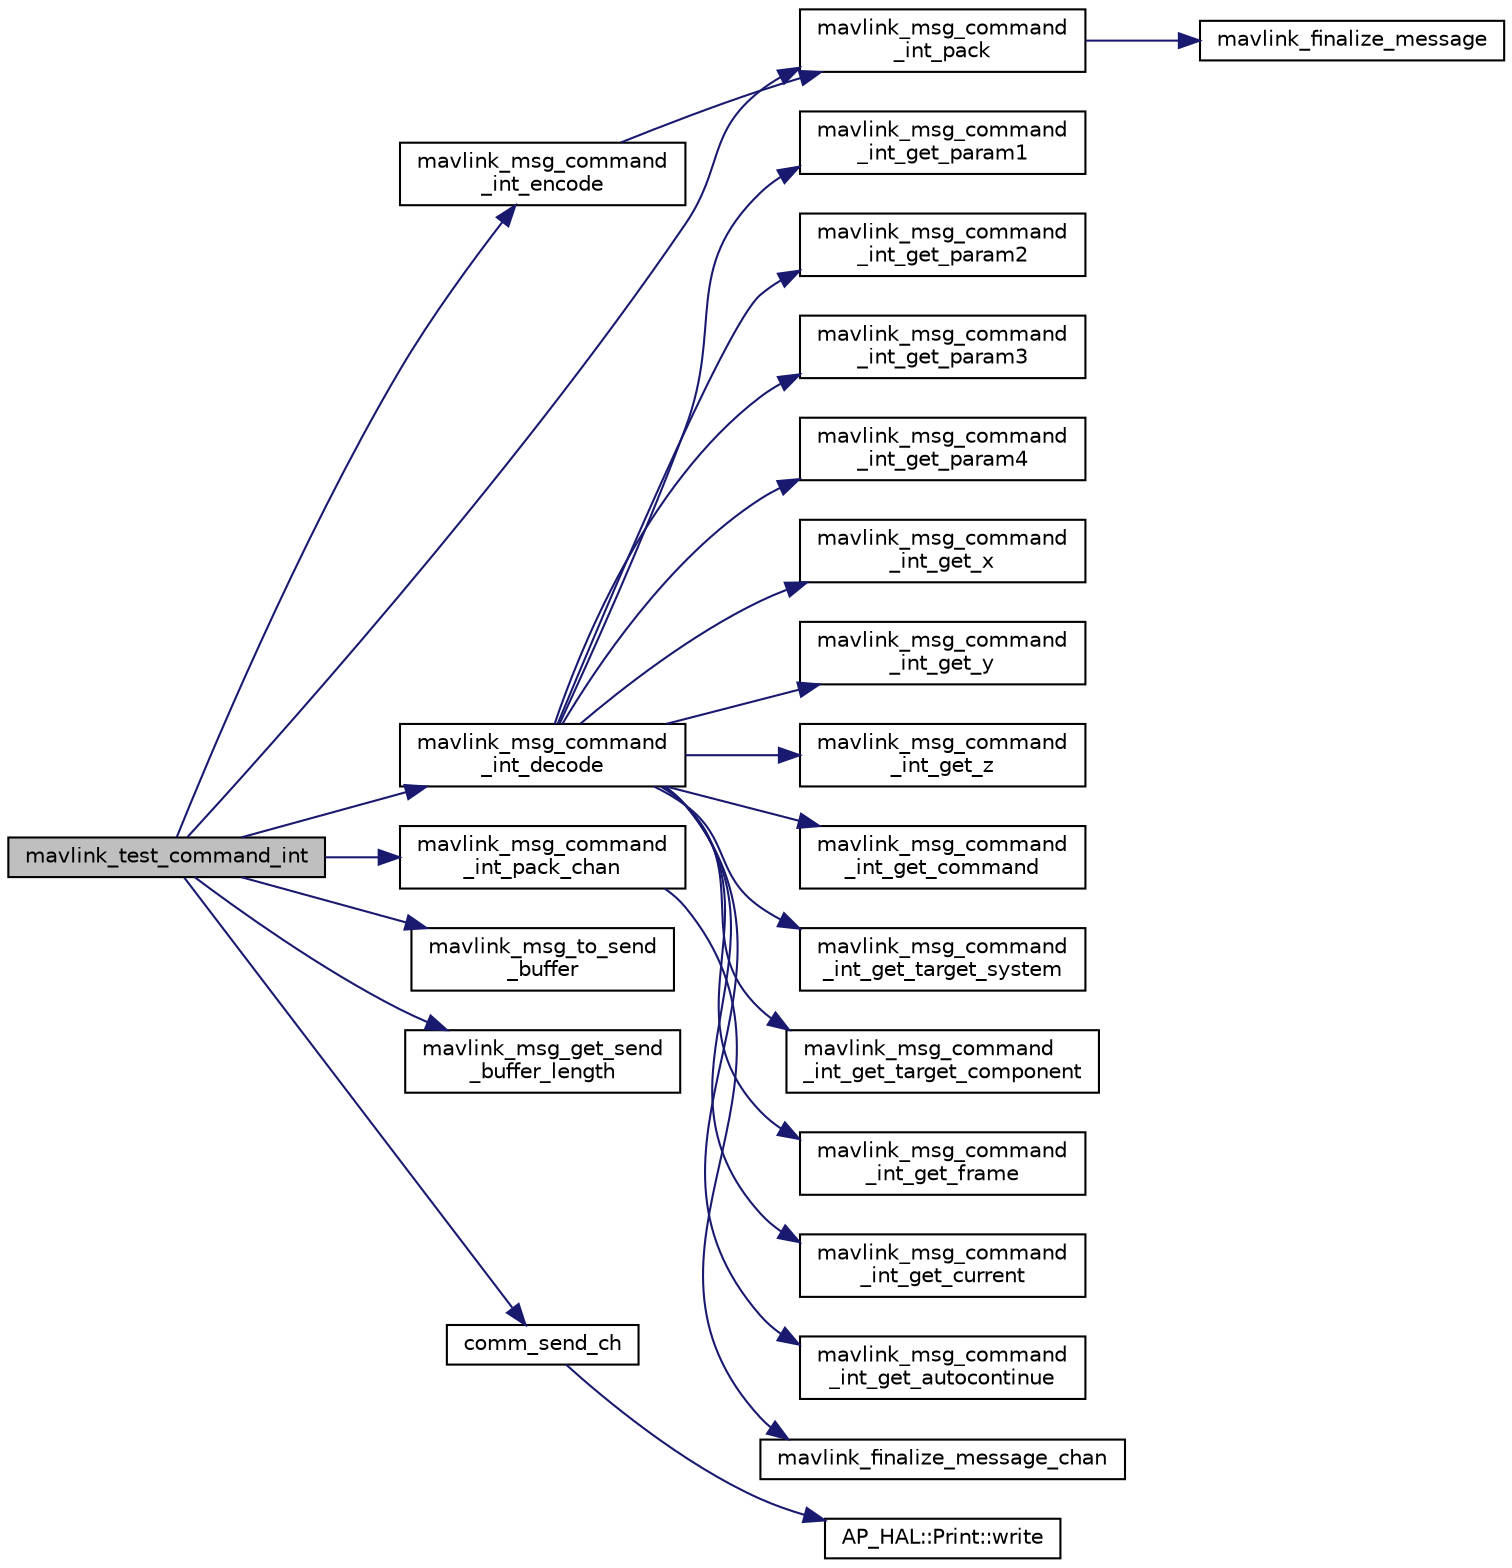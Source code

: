 digraph "mavlink_test_command_int"
{
 // INTERACTIVE_SVG=YES
  edge [fontname="Helvetica",fontsize="10",labelfontname="Helvetica",labelfontsize="10"];
  node [fontname="Helvetica",fontsize="10",shape=record];
  rankdir="LR";
  Node1 [label="mavlink_test_command_int",height=0.2,width=0.4,color="black", fillcolor="grey75", style="filled" fontcolor="black"];
  Node1 -> Node2 [color="midnightblue",fontsize="10",style="solid",fontname="Helvetica"];
  Node2 [label="mavlink_msg_command\l_int_encode",height=0.2,width=0.4,color="black", fillcolor="white", style="filled",URL="$mavlink__msg__command__int_8h.html#a81975d38d80948377cd26242668c3441",tooltip="Encode a command_int struct. "];
  Node2 -> Node3 [color="midnightblue",fontsize="10",style="solid",fontname="Helvetica"];
  Node3 [label="mavlink_msg_command\l_int_pack",height=0.2,width=0.4,color="black", fillcolor="white", style="filled",URL="$mavlink__msg__command__int_8h.html#a37798530207535571115a308bbd90d84",tooltip="Pack a command_int message. "];
  Node3 -> Node4 [color="midnightblue",fontsize="10",style="solid",fontname="Helvetica"];
  Node4 [label="mavlink_finalize_message",height=0.2,width=0.4,color="black", fillcolor="white", style="filled",URL="$v0_89_2mavlink__helpers_8h.html#af3bea083c5ec83f5b6570b2bd4a817d0",tooltip="Finalize a MAVLink message with MAVLINK_COMM_0 as default channel. "];
  Node1 -> Node5 [color="midnightblue",fontsize="10",style="solid",fontname="Helvetica"];
  Node5 [label="mavlink_msg_command\l_int_decode",height=0.2,width=0.4,color="black", fillcolor="white", style="filled",URL="$mavlink__msg__command__int_8h.html#a326758807ccf1f9381cb9f6c37f54e06",tooltip="Decode a command_int message into a struct. "];
  Node5 -> Node6 [color="midnightblue",fontsize="10",style="solid",fontname="Helvetica"];
  Node6 [label="mavlink_msg_command\l_int_get_param1",height=0.2,width=0.4,color="black", fillcolor="white", style="filled",URL="$mavlink__msg__command__int_8h.html#af2cc5265be7d697504d2d767a9f9d235",tooltip="Get field param1 from command_int message. "];
  Node5 -> Node7 [color="midnightblue",fontsize="10",style="solid",fontname="Helvetica"];
  Node7 [label="mavlink_msg_command\l_int_get_param2",height=0.2,width=0.4,color="black", fillcolor="white", style="filled",URL="$mavlink__msg__command__int_8h.html#a8cf48c7a1d717da64a7a94c277d1ecb9",tooltip="Get field param2 from command_int message. "];
  Node5 -> Node8 [color="midnightblue",fontsize="10",style="solid",fontname="Helvetica"];
  Node8 [label="mavlink_msg_command\l_int_get_param3",height=0.2,width=0.4,color="black", fillcolor="white", style="filled",URL="$mavlink__msg__command__int_8h.html#a10c814e07ff041f3a2e4093867e3b4f7",tooltip="Get field param3 from command_int message. "];
  Node5 -> Node9 [color="midnightblue",fontsize="10",style="solid",fontname="Helvetica"];
  Node9 [label="mavlink_msg_command\l_int_get_param4",height=0.2,width=0.4,color="black", fillcolor="white", style="filled",URL="$mavlink__msg__command__int_8h.html#a5ef9e99ef66b2517a95926e8e0794180",tooltip="Get field param4 from command_int message. "];
  Node5 -> Node10 [color="midnightblue",fontsize="10",style="solid",fontname="Helvetica"];
  Node10 [label="mavlink_msg_command\l_int_get_x",height=0.2,width=0.4,color="black", fillcolor="white", style="filled",URL="$mavlink__msg__command__int_8h.html#aef8e7ed66875220eac4acf1a08d643a2",tooltip="Get field x from command_int message. "];
  Node5 -> Node11 [color="midnightblue",fontsize="10",style="solid",fontname="Helvetica"];
  Node11 [label="mavlink_msg_command\l_int_get_y",height=0.2,width=0.4,color="black", fillcolor="white", style="filled",URL="$mavlink__msg__command__int_8h.html#ab4a796679c37a741f5b067e5d9c7f2f1",tooltip="Get field y from command_int message. "];
  Node5 -> Node12 [color="midnightblue",fontsize="10",style="solid",fontname="Helvetica"];
  Node12 [label="mavlink_msg_command\l_int_get_z",height=0.2,width=0.4,color="black", fillcolor="white", style="filled",URL="$mavlink__msg__command__int_8h.html#a8accad19582d30ca968e75f1dd575a45",tooltip="Get field z from command_int message. "];
  Node5 -> Node13 [color="midnightblue",fontsize="10",style="solid",fontname="Helvetica"];
  Node13 [label="mavlink_msg_command\l_int_get_command",height=0.2,width=0.4,color="black", fillcolor="white", style="filled",URL="$mavlink__msg__command__int_8h.html#a784b95053b4d28419c26034d1be4385a",tooltip="Get field command from command_int message. "];
  Node5 -> Node14 [color="midnightblue",fontsize="10",style="solid",fontname="Helvetica"];
  Node14 [label="mavlink_msg_command\l_int_get_target_system",height=0.2,width=0.4,color="black", fillcolor="white", style="filled",URL="$mavlink__msg__command__int_8h.html#ac5db39be4bfbf1adbfe90bec46dbe24a",tooltip="Send a command_int message. "];
  Node5 -> Node15 [color="midnightblue",fontsize="10",style="solid",fontname="Helvetica"];
  Node15 [label="mavlink_msg_command\l_int_get_target_component",height=0.2,width=0.4,color="black", fillcolor="white", style="filled",URL="$mavlink__msg__command__int_8h.html#a41ae9b1a8ab156a2f53d7a27cbd29a6d",tooltip="Get field target_component from command_int message. "];
  Node5 -> Node16 [color="midnightblue",fontsize="10",style="solid",fontname="Helvetica"];
  Node16 [label="mavlink_msg_command\l_int_get_frame",height=0.2,width=0.4,color="black", fillcolor="white", style="filled",URL="$mavlink__msg__command__int_8h.html#a4afd9bd2783ffe25b53122839cb6981f",tooltip="Get field frame from command_int message. "];
  Node5 -> Node17 [color="midnightblue",fontsize="10",style="solid",fontname="Helvetica"];
  Node17 [label="mavlink_msg_command\l_int_get_current",height=0.2,width=0.4,color="black", fillcolor="white", style="filled",URL="$mavlink__msg__command__int_8h.html#a1b97f0202d3522be9cb4fcaf944ec340",tooltip="Get field current from command_int message. "];
  Node5 -> Node18 [color="midnightblue",fontsize="10",style="solid",fontname="Helvetica"];
  Node18 [label="mavlink_msg_command\l_int_get_autocontinue",height=0.2,width=0.4,color="black", fillcolor="white", style="filled",URL="$mavlink__msg__command__int_8h.html#a6038469b4fff0638b002294cd653e5bf",tooltip="Get field autocontinue from command_int message. "];
  Node1 -> Node3 [color="midnightblue",fontsize="10",style="solid",fontname="Helvetica"];
  Node1 -> Node19 [color="midnightblue",fontsize="10",style="solid",fontname="Helvetica"];
  Node19 [label="mavlink_msg_command\l_int_pack_chan",height=0.2,width=0.4,color="black", fillcolor="white", style="filled",URL="$mavlink__msg__command__int_8h.html#a96788cc1f89e35bd76aa55784c65360e",tooltip="Pack a command_int message on a channel. "];
  Node19 -> Node20 [color="midnightblue",fontsize="10",style="solid",fontname="Helvetica"];
  Node20 [label="mavlink_finalize_message_chan",height=0.2,width=0.4,color="black", fillcolor="white", style="filled",URL="$v0_89_2mavlink__helpers_8h.html#aa66131138fc02101dcc73b4b556ab422",tooltip="Finalize a MAVLink message with channel assignment. "];
  Node1 -> Node21 [color="midnightblue",fontsize="10",style="solid",fontname="Helvetica"];
  Node21 [label="mavlink_msg_to_send\l_buffer",height=0.2,width=0.4,color="black", fillcolor="white", style="filled",URL="$v0_89_2mavlink__helpers_8h.html#afea0a9befa84822fd62c2899ea0d849e",tooltip="Pack a message to send it over a serial byte stream. "];
  Node1 -> Node22 [color="midnightblue",fontsize="10",style="solid",fontname="Helvetica"];
  Node22 [label="mavlink_msg_get_send\l_buffer_length",height=0.2,width=0.4,color="black", fillcolor="white", style="filled",URL="$v0_89_2protocol_8h.html#aa86c08f27aabb7a2e12a67f189f590c8",tooltip="Get the required buffer size for this message. "];
  Node1 -> Node23 [color="midnightblue",fontsize="10",style="solid",fontname="Helvetica"];
  Node23 [label="comm_send_ch",height=0.2,width=0.4,color="black", fillcolor="white", style="filled",URL="$GCS__MAVLink_8h.html#ab753873a1ee10adedd0ce246311468f8"];
  Node23 -> Node24 [color="midnightblue",fontsize="10",style="solid",fontname="Helvetica"];
  Node24 [label="AP_HAL::Print::write",height=0.2,width=0.4,color="black", fillcolor="white", style="filled",URL="$classAP__HAL_1_1Print.html#acc65391952a43334f8f5c9bef341f501"];
}
